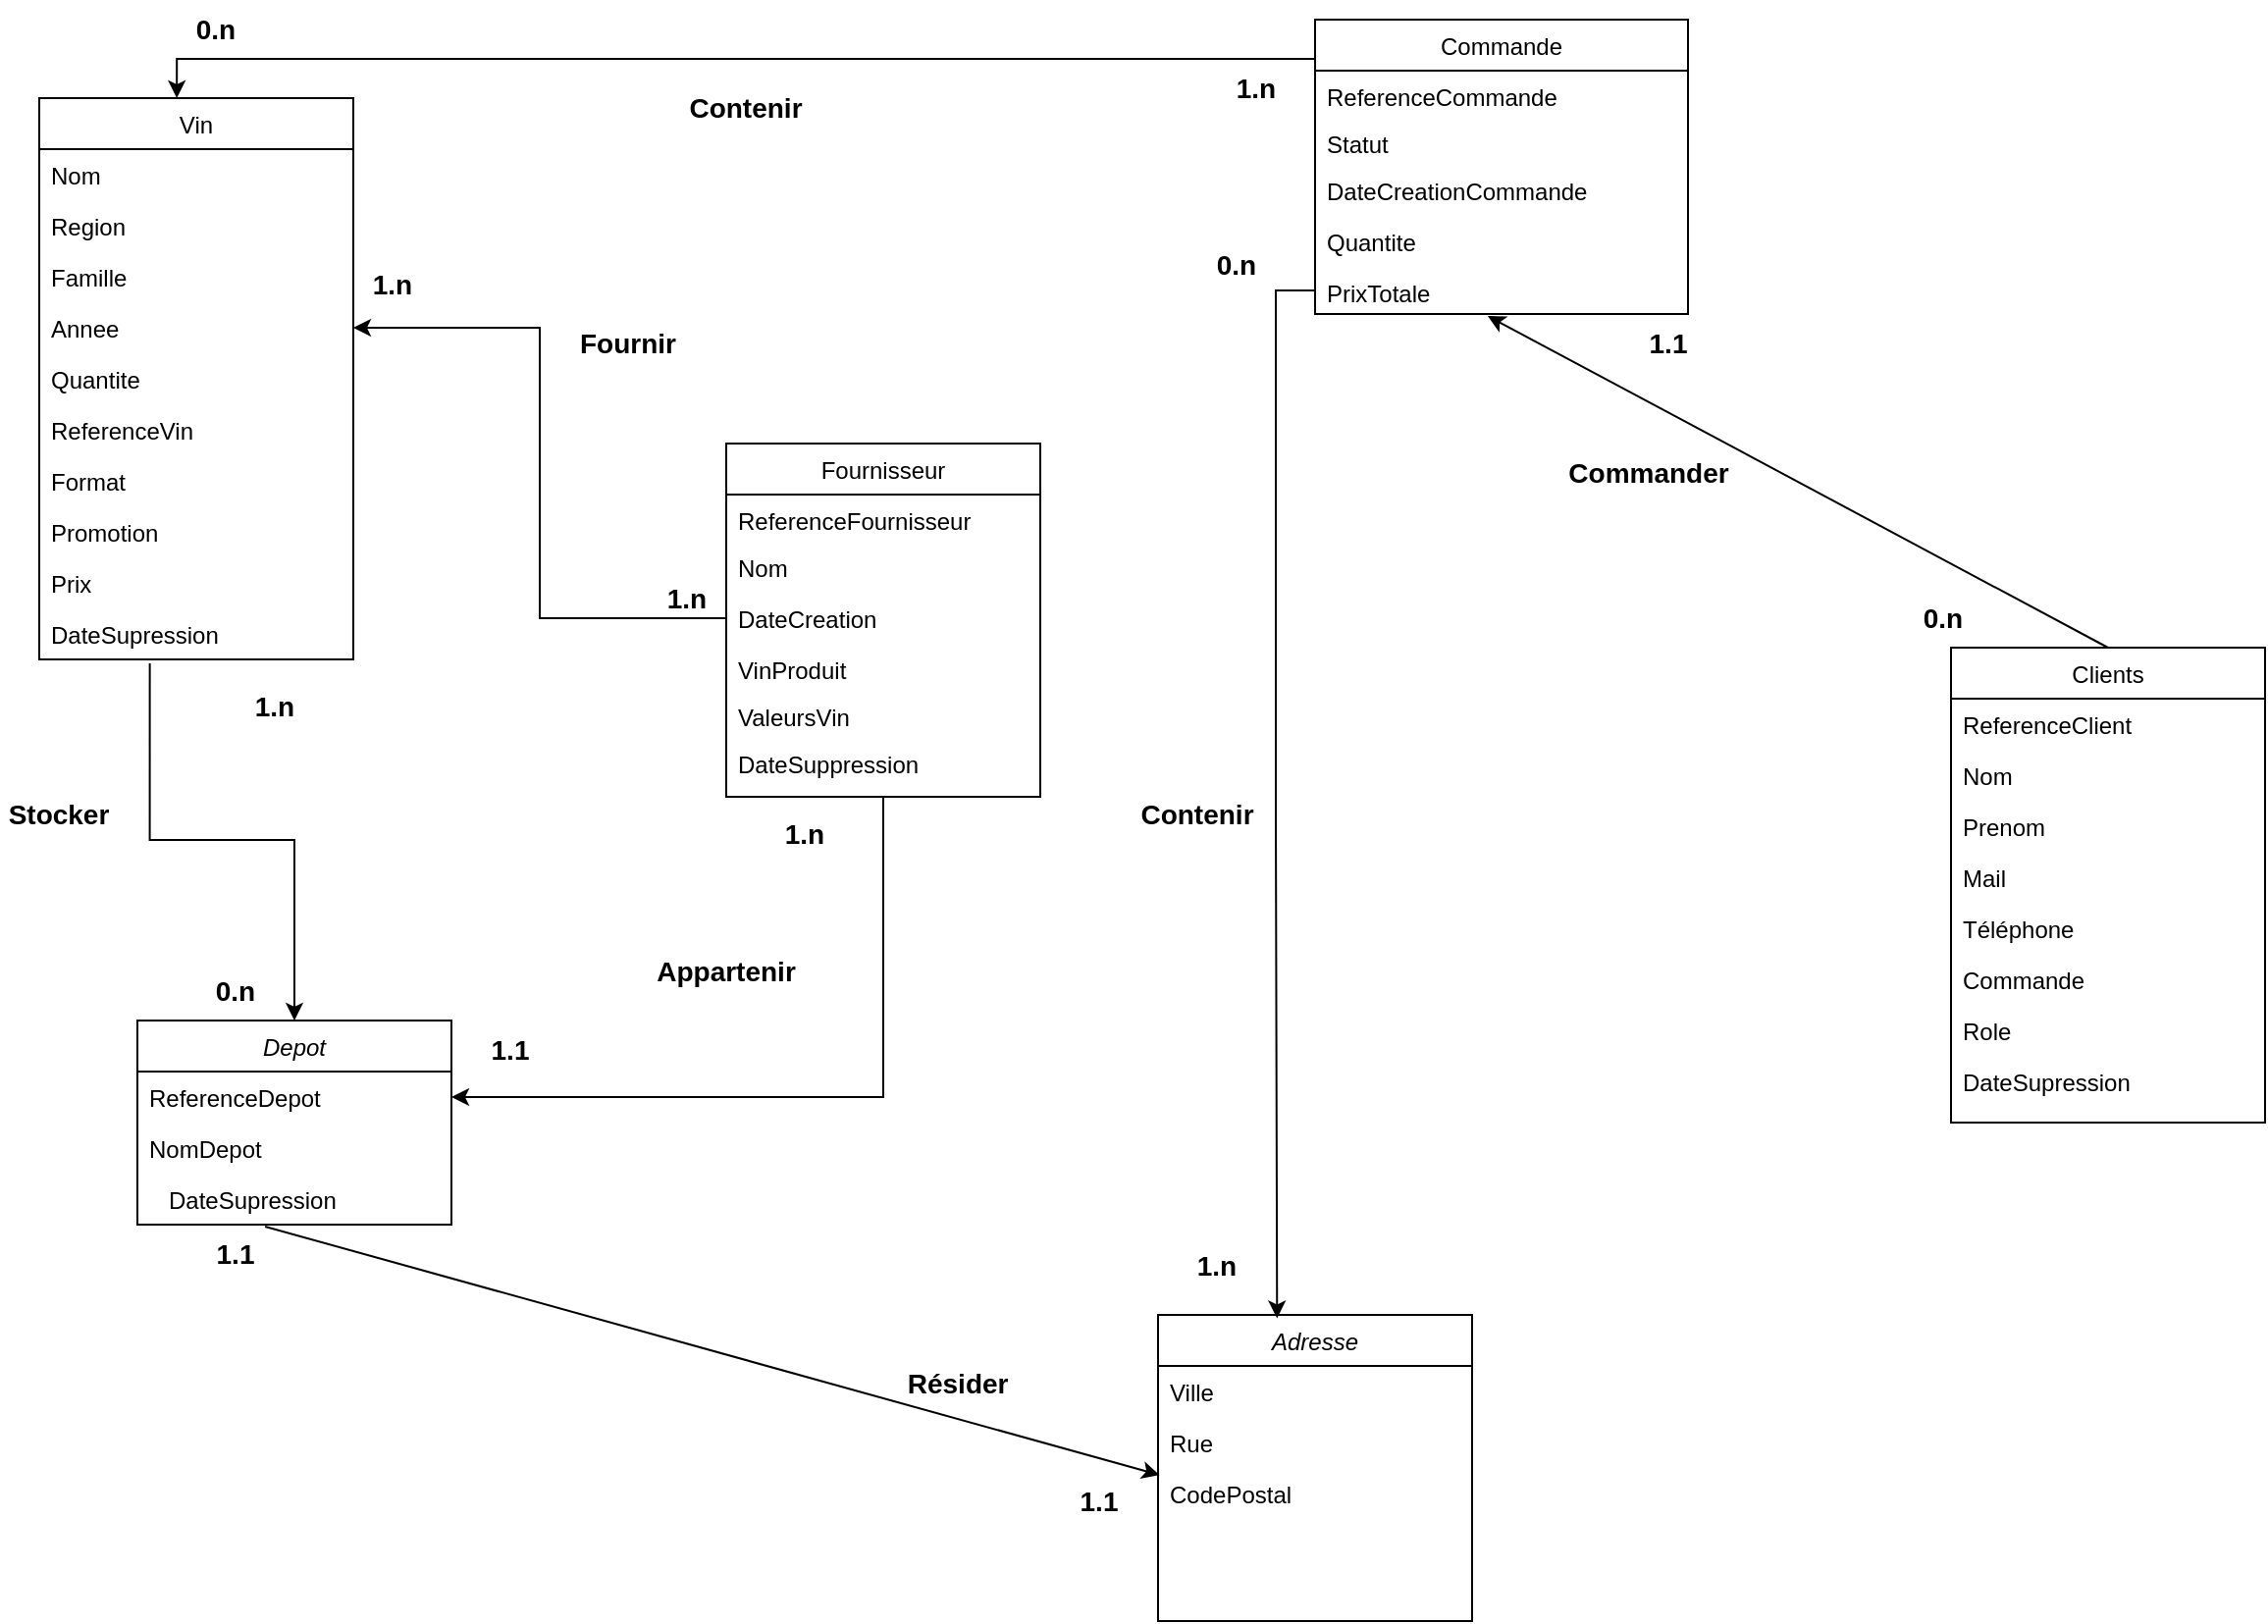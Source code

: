 <mxfile version="24.4.0" type="github">
  <diagram id="C5RBs43oDa-KdzZeNtuy" name="Page-1">
    <mxGraphModel dx="1478" dy="696" grid="1" gridSize="10" guides="1" tooltips="1" connect="1" arrows="1" fold="1" page="1" pageScale="1" pageWidth="827" pageHeight="1169" math="0" shadow="0">
      <root>
        <mxCell id="WIyWlLk6GJQsqaUBKTNV-0" />
        <mxCell id="WIyWlLk6GJQsqaUBKTNV-1" parent="WIyWlLk6GJQsqaUBKTNV-0" />
        <mxCell id="zkfFHV4jXpPFQw0GAbJ--0" value="Adresse" style="swimlane;fontStyle=2;align=center;verticalAlign=top;childLayout=stackLayout;horizontal=1;startSize=26;horizontalStack=0;resizeParent=1;resizeLast=0;collapsible=1;marginBottom=0;rounded=0;shadow=0;strokeWidth=1;" parent="WIyWlLk6GJQsqaUBKTNV-1" vertex="1">
          <mxGeometry x="-150" y="910" width="160" height="156" as="geometry">
            <mxRectangle x="230" y="140" width="160" height="26" as="alternateBounds" />
          </mxGeometry>
        </mxCell>
        <mxCell id="zkfFHV4jXpPFQw0GAbJ--1" value="Ville" style="text;align=left;verticalAlign=top;spacingLeft=4;spacingRight=4;overflow=hidden;rotatable=0;points=[[0,0.5],[1,0.5]];portConstraint=eastwest;" parent="zkfFHV4jXpPFQw0GAbJ--0" vertex="1">
          <mxGeometry y="26" width="160" height="26" as="geometry" />
        </mxCell>
        <mxCell id="zkfFHV4jXpPFQw0GAbJ--2" value="Rue" style="text;align=left;verticalAlign=top;spacingLeft=4;spacingRight=4;overflow=hidden;rotatable=0;points=[[0,0.5],[1,0.5]];portConstraint=eastwest;rounded=0;shadow=0;html=0;" parent="zkfFHV4jXpPFQw0GAbJ--0" vertex="1">
          <mxGeometry y="52" width="160" height="26" as="geometry" />
        </mxCell>
        <mxCell id="zkfFHV4jXpPFQw0GAbJ--3" value="CodePostal" style="text;align=left;verticalAlign=top;spacingLeft=4;spacingRight=4;overflow=hidden;rotatable=0;points=[[0,0.5],[1,0.5]];portConstraint=eastwest;rounded=0;shadow=0;html=0;" parent="zkfFHV4jXpPFQw0GAbJ--0" vertex="1">
          <mxGeometry y="78" width="160" height="26" as="geometry" />
        </mxCell>
        <mxCell id="zkfFHV4jXpPFQw0GAbJ--17" value="Vin" style="swimlane;fontStyle=0;align=center;verticalAlign=top;childLayout=stackLayout;horizontal=1;startSize=26;horizontalStack=0;resizeParent=1;resizeLast=0;collapsible=1;marginBottom=0;rounded=0;shadow=0;strokeWidth=1;" parent="WIyWlLk6GJQsqaUBKTNV-1" vertex="1">
          <mxGeometry x="-720" y="290" width="160" height="286" as="geometry">
            <mxRectangle x="550" y="140" width="160" height="26" as="alternateBounds" />
          </mxGeometry>
        </mxCell>
        <mxCell id="zkfFHV4jXpPFQw0GAbJ--18" value="Nom " style="text;align=left;verticalAlign=top;spacingLeft=4;spacingRight=4;overflow=hidden;rotatable=0;points=[[0,0.5],[1,0.5]];portConstraint=eastwest;" parent="zkfFHV4jXpPFQw0GAbJ--17" vertex="1">
          <mxGeometry y="26" width="160" height="26" as="geometry" />
        </mxCell>
        <mxCell id="zkfFHV4jXpPFQw0GAbJ--19" value="Region" style="text;align=left;verticalAlign=top;spacingLeft=4;spacingRight=4;overflow=hidden;rotatable=0;points=[[0,0.5],[1,0.5]];portConstraint=eastwest;rounded=0;shadow=0;html=0;" parent="zkfFHV4jXpPFQw0GAbJ--17" vertex="1">
          <mxGeometry y="52" width="160" height="26" as="geometry" />
        </mxCell>
        <mxCell id="zkfFHV4jXpPFQw0GAbJ--20" value="Famille" style="text;align=left;verticalAlign=top;spacingLeft=4;spacingRight=4;overflow=hidden;rotatable=0;points=[[0,0.5],[1,0.5]];portConstraint=eastwest;rounded=0;shadow=0;html=0;" parent="zkfFHV4jXpPFQw0GAbJ--17" vertex="1">
          <mxGeometry y="78" width="160" height="26" as="geometry" />
        </mxCell>
        <mxCell id="zkfFHV4jXpPFQw0GAbJ--21" value="Annee" style="text;align=left;verticalAlign=top;spacingLeft=4;spacingRight=4;overflow=hidden;rotatable=0;points=[[0,0.5],[1,0.5]];portConstraint=eastwest;rounded=0;shadow=0;html=0;" parent="zkfFHV4jXpPFQw0GAbJ--17" vertex="1">
          <mxGeometry y="104" width="160" height="26" as="geometry" />
        </mxCell>
        <mxCell id="zkfFHV4jXpPFQw0GAbJ--22" value="Quantite" style="text;align=left;verticalAlign=top;spacingLeft=4;spacingRight=4;overflow=hidden;rotatable=0;points=[[0,0.5],[1,0.5]];portConstraint=eastwest;rounded=0;shadow=0;html=0;" parent="zkfFHV4jXpPFQw0GAbJ--17" vertex="1">
          <mxGeometry y="130" width="160" height="26" as="geometry" />
        </mxCell>
        <mxCell id="zkfFHV4jXpPFQw0GAbJ--24" value="ReferenceVin" style="text;align=left;verticalAlign=top;spacingLeft=4;spacingRight=4;overflow=hidden;rotatable=0;points=[[0,0.5],[1,0.5]];portConstraint=eastwest;" parent="zkfFHV4jXpPFQw0GAbJ--17" vertex="1">
          <mxGeometry y="156" width="160" height="26" as="geometry" />
        </mxCell>
        <mxCell id="zkfFHV4jXpPFQw0GAbJ--25" value="Format" style="text;align=left;verticalAlign=top;spacingLeft=4;spacingRight=4;overflow=hidden;rotatable=0;points=[[0,0.5],[1,0.5]];portConstraint=eastwest;" parent="zkfFHV4jXpPFQw0GAbJ--17" vertex="1">
          <mxGeometry y="182" width="160" height="26" as="geometry" />
        </mxCell>
        <mxCell id="l3XaIiWxqqF8aoHjjWrF-17" value="Promotion" style="text;align=left;verticalAlign=top;spacingLeft=4;spacingRight=4;overflow=hidden;rotatable=0;points=[[0,0.5],[1,0.5]];portConstraint=eastwest;" parent="zkfFHV4jXpPFQw0GAbJ--17" vertex="1">
          <mxGeometry y="208" width="160" height="26" as="geometry" />
        </mxCell>
        <mxCell id="l3XaIiWxqqF8aoHjjWrF-18" value="Prix" style="text;align=left;verticalAlign=top;spacingLeft=4;spacingRight=4;overflow=hidden;rotatable=0;points=[[0,0.5],[1,0.5]];portConstraint=eastwest;" parent="zkfFHV4jXpPFQw0GAbJ--17" vertex="1">
          <mxGeometry y="234" width="160" height="26" as="geometry" />
        </mxCell>
        <mxCell id="l3XaIiWxqqF8aoHjjWrF-19" value="DateSupression" style="text;align=left;verticalAlign=top;spacingLeft=4;spacingRight=4;overflow=hidden;rotatable=0;points=[[0,0.5],[1,0.5]];portConstraint=eastwest;" parent="zkfFHV4jXpPFQw0GAbJ--17" vertex="1">
          <mxGeometry y="260" width="160" height="26" as="geometry" />
        </mxCell>
        <mxCell id="l3XaIiWxqqF8aoHjjWrF-91" style="edgeStyle=orthogonalEdgeStyle;rounded=0;orthogonalLoop=1;jettySize=auto;html=1;exitX=0.5;exitY=1;exitDx=0;exitDy=0;entryX=1;entryY=0.5;entryDx=0;entryDy=0;" parent="WIyWlLk6GJQsqaUBKTNV-1" source="l3XaIiWxqqF8aoHjjWrF-6" target="l3XaIiWxqqF8aoHjjWrF-44" edge="1">
          <mxGeometry relative="1" as="geometry" />
        </mxCell>
        <mxCell id="l3XaIiWxqqF8aoHjjWrF-6" value="Fournisseur" style="swimlane;fontStyle=0;align=center;verticalAlign=top;childLayout=stackLayout;horizontal=1;startSize=26;horizontalStack=0;resizeParent=1;resizeLast=0;collapsible=1;marginBottom=0;rounded=0;shadow=0;strokeWidth=1;" parent="WIyWlLk6GJQsqaUBKTNV-1" vertex="1">
          <mxGeometry x="-370" y="466" width="160" height="180" as="geometry">
            <mxRectangle x="130" y="380" width="160" height="26" as="alternateBounds" />
          </mxGeometry>
        </mxCell>
        <mxCell id="l3XaIiWxqqF8aoHjjWrF-14" value="ReferenceFournisseur" style="text;align=left;verticalAlign=top;spacingLeft=4;spacingRight=4;overflow=hidden;rotatable=0;points=[[0,0.5],[1,0.5]];portConstraint=eastwest;" parent="l3XaIiWxqqF8aoHjjWrF-6" vertex="1">
          <mxGeometry y="26" width="160" height="24" as="geometry" />
        </mxCell>
        <mxCell id="l3XaIiWxqqF8aoHjjWrF-7" value="Nom" style="text;align=left;verticalAlign=top;spacingLeft=4;spacingRight=4;overflow=hidden;rotatable=0;points=[[0,0.5],[1,0.5]];portConstraint=eastwest;" parent="l3XaIiWxqqF8aoHjjWrF-6" vertex="1">
          <mxGeometry y="50" width="160" height="26" as="geometry" />
        </mxCell>
        <mxCell id="l3XaIiWxqqF8aoHjjWrF-8" value="DateCreation" style="text;align=left;verticalAlign=top;spacingLeft=4;spacingRight=4;overflow=hidden;rotatable=0;points=[[0,0.5],[1,0.5]];portConstraint=eastwest;rounded=0;shadow=0;html=0;" parent="l3XaIiWxqqF8aoHjjWrF-6" vertex="1">
          <mxGeometry y="76" width="160" height="26" as="geometry" />
        </mxCell>
        <mxCell id="l3XaIiWxqqF8aoHjjWrF-12" value="VinProduit" style="text;align=left;verticalAlign=top;spacingLeft=4;spacingRight=4;overflow=hidden;rotatable=0;points=[[0,0.5],[1,0.5]];portConstraint=eastwest;" parent="l3XaIiWxqqF8aoHjjWrF-6" vertex="1">
          <mxGeometry y="102" width="160" height="24" as="geometry" />
        </mxCell>
        <mxCell id="l3XaIiWxqqF8aoHjjWrF-11" value="ValeursVin" style="text;align=left;verticalAlign=top;spacingLeft=4;spacingRight=4;overflow=hidden;rotatable=0;points=[[0,0.5],[1,0.5]];portConstraint=eastwest;" parent="l3XaIiWxqqF8aoHjjWrF-6" vertex="1">
          <mxGeometry y="126" width="160" height="24" as="geometry" />
        </mxCell>
        <mxCell id="l3XaIiWxqqF8aoHjjWrF-16" value="DateSuppression" style="text;align=left;verticalAlign=top;spacingLeft=4;spacingRight=4;overflow=hidden;rotatable=0;points=[[0,0.5],[1,0.5]];portConstraint=eastwest;" parent="l3XaIiWxqqF8aoHjjWrF-6" vertex="1">
          <mxGeometry y="150" width="160" height="24" as="geometry" />
        </mxCell>
        <mxCell id="l3XaIiWxqqF8aoHjjWrF-20" value="Clients" style="swimlane;fontStyle=0;align=center;verticalAlign=top;childLayout=stackLayout;horizontal=1;startSize=26;horizontalStack=0;resizeParent=1;resizeLast=0;collapsible=1;marginBottom=0;rounded=0;shadow=0;strokeWidth=1;" parent="WIyWlLk6GJQsqaUBKTNV-1" vertex="1">
          <mxGeometry x="254" y="570" width="160" height="242" as="geometry">
            <mxRectangle x="550" y="140" width="160" height="26" as="alternateBounds" />
          </mxGeometry>
        </mxCell>
        <mxCell id="l3XaIiWxqqF8aoHjjWrF-26" value="ReferenceClient" style="text;align=left;verticalAlign=top;spacingLeft=4;spacingRight=4;overflow=hidden;rotatable=0;points=[[0,0.5],[1,0.5]];portConstraint=eastwest;" parent="l3XaIiWxqqF8aoHjjWrF-20" vertex="1">
          <mxGeometry y="26" width="160" height="26" as="geometry" />
        </mxCell>
        <mxCell id="l3XaIiWxqqF8aoHjjWrF-21" value="Nom " style="text;align=left;verticalAlign=top;spacingLeft=4;spacingRight=4;overflow=hidden;rotatable=0;points=[[0,0.5],[1,0.5]];portConstraint=eastwest;" parent="l3XaIiWxqqF8aoHjjWrF-20" vertex="1">
          <mxGeometry y="52" width="160" height="26" as="geometry" />
        </mxCell>
        <mxCell id="l3XaIiWxqqF8aoHjjWrF-22" value="Prenom " style="text;align=left;verticalAlign=top;spacingLeft=4;spacingRight=4;overflow=hidden;rotatable=0;points=[[0,0.5],[1,0.5]];portConstraint=eastwest;rounded=0;shadow=0;html=0;" parent="l3XaIiWxqqF8aoHjjWrF-20" vertex="1">
          <mxGeometry y="78" width="160" height="26" as="geometry" />
        </mxCell>
        <mxCell id="l3XaIiWxqqF8aoHjjWrF-23" value="Mail" style="text;align=left;verticalAlign=top;spacingLeft=4;spacingRight=4;overflow=hidden;rotatable=0;points=[[0,0.5],[1,0.5]];portConstraint=eastwest;rounded=0;shadow=0;html=0;" parent="l3XaIiWxqqF8aoHjjWrF-20" vertex="1">
          <mxGeometry y="104" width="160" height="26" as="geometry" />
        </mxCell>
        <mxCell id="l3XaIiWxqqF8aoHjjWrF-24" value="Téléphone" style="text;align=left;verticalAlign=top;spacingLeft=4;spacingRight=4;overflow=hidden;rotatable=0;points=[[0,0.5],[1,0.5]];portConstraint=eastwest;rounded=0;shadow=0;html=0;" parent="l3XaIiWxqqF8aoHjjWrF-20" vertex="1">
          <mxGeometry y="130" width="160" height="26" as="geometry" />
        </mxCell>
        <mxCell id="l3XaIiWxqqF8aoHjjWrF-25" value="Commande" style="text;align=left;verticalAlign=top;spacingLeft=4;spacingRight=4;overflow=hidden;rotatable=0;points=[[0,0.5],[1,0.5]];portConstraint=eastwest;rounded=0;shadow=0;html=0;" parent="l3XaIiWxqqF8aoHjjWrF-20" vertex="1">
          <mxGeometry y="156" width="160" height="26" as="geometry" />
        </mxCell>
        <mxCell id="l3XaIiWxqqF8aoHjjWrF-28" value="Role" style="text;align=left;verticalAlign=top;spacingLeft=4;spacingRight=4;overflow=hidden;rotatable=0;points=[[0,0.5],[1,0.5]];portConstraint=eastwest;" parent="l3XaIiWxqqF8aoHjjWrF-20" vertex="1">
          <mxGeometry y="182" width="160" height="26" as="geometry" />
        </mxCell>
        <mxCell id="l3XaIiWxqqF8aoHjjWrF-30" value="DateSupression" style="text;align=left;verticalAlign=top;spacingLeft=4;spacingRight=4;overflow=hidden;rotatable=0;points=[[0,0.5],[1,0.5]];portConstraint=eastwest;" parent="l3XaIiWxqqF8aoHjjWrF-20" vertex="1">
          <mxGeometry y="208" width="160" height="26" as="geometry" />
        </mxCell>
        <mxCell id="l3XaIiWxqqF8aoHjjWrF-33" value="Depot" style="swimlane;fontStyle=2;align=center;verticalAlign=top;childLayout=stackLayout;horizontal=1;startSize=26;horizontalStack=0;resizeParent=1;resizeLast=0;collapsible=1;marginBottom=0;rounded=0;shadow=0;strokeWidth=1;" parent="WIyWlLk6GJQsqaUBKTNV-1" vertex="1">
          <mxGeometry x="-670" y="760" width="160" height="104" as="geometry">
            <mxRectangle x="230" y="140" width="160" height="26" as="alternateBounds" />
          </mxGeometry>
        </mxCell>
        <mxCell id="l3XaIiWxqqF8aoHjjWrF-44" value="ReferenceDepot" style="text;align=left;verticalAlign=top;spacingLeft=4;spacingRight=4;overflow=hidden;rotatable=0;points=[[0,0.5],[1,0.5]];portConstraint=eastwest;rounded=0;shadow=0;html=0;" parent="l3XaIiWxqqF8aoHjjWrF-33" vertex="1">
          <mxGeometry y="26" width="160" height="26" as="geometry" />
        </mxCell>
        <mxCell id="l3XaIiWxqqF8aoHjjWrF-34" value="NomDepot" style="text;align=left;verticalAlign=top;spacingLeft=4;spacingRight=4;overflow=hidden;rotatable=0;points=[[0,0.5],[1,0.5]];portConstraint=eastwest;" parent="l3XaIiWxqqF8aoHjjWrF-33" vertex="1">
          <mxGeometry y="52" width="160" height="26" as="geometry" />
        </mxCell>
        <mxCell id="l3XaIiWxqqF8aoHjjWrF-37" value="Commande" style="swimlane;fontStyle=0;align=center;verticalAlign=top;childLayout=stackLayout;horizontal=1;startSize=26;horizontalStack=0;resizeParent=1;resizeLast=0;collapsible=1;marginBottom=0;rounded=0;shadow=0;strokeWidth=1;" parent="WIyWlLk6GJQsqaUBKTNV-1" vertex="1">
          <mxGeometry x="-70" y="250" width="190" height="150" as="geometry">
            <mxRectangle x="130" y="380" width="160" height="26" as="alternateBounds" />
          </mxGeometry>
        </mxCell>
        <mxCell id="l3XaIiWxqqF8aoHjjWrF-41" value="ReferenceCommande" style="text;align=left;verticalAlign=top;spacingLeft=4;spacingRight=4;overflow=hidden;rotatable=0;points=[[0,0.5],[1,0.5]];portConstraint=eastwest;" parent="l3XaIiWxqqF8aoHjjWrF-37" vertex="1">
          <mxGeometry y="26" width="190" height="24" as="geometry" />
        </mxCell>
        <mxCell id="l3XaIiWxqqF8aoHjjWrF-38" value="Statut" style="text;align=left;verticalAlign=top;spacingLeft=4;spacingRight=4;overflow=hidden;rotatable=0;points=[[0,0.5],[1,0.5]];portConstraint=eastwest;" parent="l3XaIiWxqqF8aoHjjWrF-37" vertex="1">
          <mxGeometry y="50" width="190" height="24" as="geometry" />
        </mxCell>
        <mxCell id="l3XaIiWxqqF8aoHjjWrF-39" value="DateCreationCommande" style="text;align=left;verticalAlign=top;spacingLeft=4;spacingRight=4;overflow=hidden;rotatable=0;points=[[0,0.5],[1,0.5]];portConstraint=eastwest;" parent="l3XaIiWxqqF8aoHjjWrF-37" vertex="1">
          <mxGeometry y="74" width="190" height="26" as="geometry" />
        </mxCell>
        <mxCell id="l3XaIiWxqqF8aoHjjWrF-40" value="Quantite" style="text;align=left;verticalAlign=top;spacingLeft=4;spacingRight=4;overflow=hidden;rotatable=0;points=[[0,0.5],[1,0.5]];portConstraint=eastwest;rounded=0;shadow=0;html=0;" parent="l3XaIiWxqqF8aoHjjWrF-37" vertex="1">
          <mxGeometry y="100" width="190" height="26" as="geometry" />
        </mxCell>
        <mxCell id="l3XaIiWxqqF8aoHjjWrF-42" value="PrixTotale" style="text;align=left;verticalAlign=top;spacingLeft=4;spacingRight=4;overflow=hidden;rotatable=0;points=[[0,0.5],[1,0.5]];portConstraint=eastwest;" parent="l3XaIiWxqqF8aoHjjWrF-37" vertex="1">
          <mxGeometry y="126" width="190" height="24" as="geometry" />
        </mxCell>
        <mxCell id="l3XaIiWxqqF8aoHjjWrF-51" value="" style="endArrow=classic;html=1;rounded=0;exitX=0.5;exitY=0;exitDx=0;exitDy=0;entryX=0.463;entryY=1.042;entryDx=0;entryDy=0;entryPerimeter=0;" parent="WIyWlLk6GJQsqaUBKTNV-1" source="l3XaIiWxqqF8aoHjjWrF-20" target="l3XaIiWxqqF8aoHjjWrF-42" edge="1">
          <mxGeometry width="50" height="50" relative="1" as="geometry">
            <mxPoint x="150" y="620" as="sourcePoint" />
            <mxPoint x="32" y="408" as="targetPoint" />
          </mxGeometry>
        </mxCell>
        <mxCell id="l3XaIiWxqqF8aoHjjWrF-52" value="&lt;span style=&quot;font-size: 14px;&quot;&gt;&lt;b&gt;1.1&lt;/b&gt;&lt;/span&gt;" style="text;html=1;align=center;verticalAlign=middle;whiteSpace=wrap;rounded=0;" parent="WIyWlLk6GJQsqaUBKTNV-1" vertex="1">
          <mxGeometry x="80" y="400" width="60" height="30" as="geometry" />
        </mxCell>
        <mxCell id="l3XaIiWxqqF8aoHjjWrF-53" value="&lt;span style=&quot;font-size: 14px;&quot;&gt;&lt;b&gt;0.n&lt;/b&gt;&lt;/span&gt;" style="text;html=1;align=center;verticalAlign=middle;whiteSpace=wrap;rounded=0;" parent="WIyWlLk6GJQsqaUBKTNV-1" vertex="1">
          <mxGeometry x="220" y="540" width="60" height="30" as="geometry" />
        </mxCell>
        <mxCell id="l3XaIiWxqqF8aoHjjWrF-54" value="&lt;span style=&quot;font-size: 14px;&quot;&gt;&lt;b&gt;Commander&lt;/b&gt;&lt;/span&gt;" style="text;html=1;align=center;verticalAlign=middle;whiteSpace=wrap;rounded=0;" parent="WIyWlLk6GJQsqaUBKTNV-1" vertex="1">
          <mxGeometry x="70" y="466" width="60" height="30" as="geometry" />
        </mxCell>
        <mxCell id="l3XaIiWxqqF8aoHjjWrF-56" value="" style="endArrow=classic;html=1;rounded=0;entryX=0.005;entryY=0.137;entryDx=0;entryDy=0;exitX=0.344;exitY=1.038;exitDx=0;exitDy=0;entryPerimeter=0;exitPerimeter=0;" parent="WIyWlLk6GJQsqaUBKTNV-1" source="l3XaIiWxqqF8aoHjjWrF-35" target="zkfFHV4jXpPFQw0GAbJ--3" edge="1">
          <mxGeometry width="50" height="50" relative="1" as="geometry">
            <mxPoint x="-290" y="958" as="sourcePoint" />
            <mxPoint x="-94" y="814" as="targetPoint" />
          </mxGeometry>
        </mxCell>
        <mxCell id="l3XaIiWxqqF8aoHjjWrF-35" value="DateSupression" style="text;align=left;verticalAlign=top;spacingLeft=4;spacingRight=4;overflow=hidden;rotatable=0;points=[[0,0.5],[1,0.5]];portConstraint=eastwest;rounded=0;shadow=0;html=0;" parent="WIyWlLk6GJQsqaUBKTNV-1" vertex="1">
          <mxGeometry x="-660" y="838" width="160" height="26" as="geometry" />
        </mxCell>
        <mxCell id="l3XaIiWxqqF8aoHjjWrF-57" value="&lt;b&gt;&lt;font style=&quot;font-size: 14px;&quot;&gt;1.1&lt;/font&gt;&lt;/b&gt;" style="text;html=1;align=center;verticalAlign=middle;whiteSpace=wrap;rounded=0;" parent="WIyWlLk6GJQsqaUBKTNV-1" vertex="1">
          <mxGeometry x="-210" y="990" width="60" height="30" as="geometry" />
        </mxCell>
        <mxCell id="l3XaIiWxqqF8aoHjjWrF-58" value="&lt;b&gt;&lt;font style=&quot;font-size: 14px;&quot;&gt;1.1&lt;/font&gt;&lt;/b&gt;" style="text;html=1;align=center;verticalAlign=middle;whiteSpace=wrap;rounded=0;" parent="WIyWlLk6GJQsqaUBKTNV-1" vertex="1">
          <mxGeometry x="-650" y="864" width="60" height="30" as="geometry" />
        </mxCell>
        <mxCell id="l3XaIiWxqqF8aoHjjWrF-62" value="&lt;span style=&quot;font-size: 14px;&quot;&gt;&lt;b&gt;Résider&amp;nbsp;&lt;/b&gt;&lt;/span&gt;" style="text;html=1;align=center;verticalAlign=middle;whiteSpace=wrap;rounded=0;" parent="WIyWlLk6GJQsqaUBKTNV-1" vertex="1">
          <mxGeometry x="-280" y="930" width="60" height="30" as="geometry" />
        </mxCell>
        <mxCell id="l3XaIiWxqqF8aoHjjWrF-65" value="&lt;b style=&quot;font-size: 14px;&quot;&gt;Contenir&lt;/b&gt;" style="text;html=1;align=center;verticalAlign=middle;whiteSpace=wrap;rounded=0;" parent="WIyWlLk6GJQsqaUBKTNV-1" vertex="1">
          <mxGeometry x="-390" y="280" width="60" height="30" as="geometry" />
        </mxCell>
        <mxCell id="l3XaIiWxqqF8aoHjjWrF-66" value="&lt;span style=&quot;font-size: 14px;&quot;&gt;&lt;b&gt;1.n&lt;/b&gt;&lt;/span&gt;&lt;span style=&quot;color: rgba(0, 0, 0, 0); font-family: monospace; font-size: 0px; text-align: start; text-wrap: nowrap;&quot;&gt;%3CmxGraphModel%3E%3Croot%3E%3CmxCell%20id%3D%220%22%2F%3E%3CmxCell%20id%3D%221%22%20parent%3D%220%22%2F%3E%3CmxCell%20id%3D%222%22%20value%3D%22%26lt%3Bspan%20style%3D%26quot%3Bfont-size%3A%2014px%3B%26quot%3B%26gt%3B%26lt%3Bb%26gt%3B1.1%26lt%3B%2Fb%26gt%3B%26lt%3B%2Fspan%26gt%3B%22%20style%3D%22text%3Bhtml%3D1%3Balign%3Dcenter%3BverticalAlign%3Dmiddle%3BwhiteSpace%3Dwrap%3Brounded%3D0%3B%22%20vertex%3D%221%22%20parent%3D%221%22%3E%3CmxGeometry%20x%3D%2280%22%20y%3D%22400%22%20width%3D%2260%22%20height%3D%2230%22%20as%3D%22geometry%22%2F%3E%3C%2FmxCell%3E%3C%2Froot%3E%3C%2FmxGraphModel%3E&lt;/span&gt;" style="text;html=1;align=center;verticalAlign=middle;whiteSpace=wrap;rounded=0;" parent="WIyWlLk6GJQsqaUBKTNV-1" vertex="1">
          <mxGeometry x="-130" y="270" width="60" height="30" as="geometry" />
        </mxCell>
        <mxCell id="l3XaIiWxqqF8aoHjjWrF-67" value="&lt;span style=&quot;font-size: 14px;&quot;&gt;&lt;b&gt;0.n&lt;/b&gt;&lt;/span&gt;" style="text;html=1;align=center;verticalAlign=middle;whiteSpace=wrap;rounded=0;" parent="WIyWlLk6GJQsqaUBKTNV-1" vertex="1">
          <mxGeometry x="-660" y="240" width="60" height="30" as="geometry" />
        </mxCell>
        <mxCell id="l3XaIiWxqqF8aoHjjWrF-73" style="edgeStyle=orthogonalEdgeStyle;rounded=0;orthogonalLoop=1;jettySize=auto;html=1;exitX=0.352;exitY=1.077;exitDx=0;exitDy=0;entryX=0.5;entryY=0;entryDx=0;entryDy=0;exitPerimeter=0;" parent="WIyWlLk6GJQsqaUBKTNV-1" source="l3XaIiWxqqF8aoHjjWrF-19" target="l3XaIiWxqqF8aoHjjWrF-33" edge="1">
          <mxGeometry relative="1" as="geometry">
            <Array as="points">
              <mxPoint x="-664" y="668" />
              <mxPoint x="-590" y="668" />
            </Array>
          </mxGeometry>
        </mxCell>
        <mxCell id="l3XaIiWxqqF8aoHjjWrF-74" value="&lt;span style=&quot;font-size: 14px;&quot;&gt;&lt;b&gt;0.n&lt;/b&gt;&lt;/span&gt;" style="text;html=1;align=center;verticalAlign=middle;whiteSpace=wrap;rounded=0;" parent="WIyWlLk6GJQsqaUBKTNV-1" vertex="1">
          <mxGeometry x="-650" y="730" width="60" height="30" as="geometry" />
        </mxCell>
        <mxCell id="l3XaIiWxqqF8aoHjjWrF-75" value="&lt;span style=&quot;font-size: 14px;&quot;&gt;&lt;b&gt;1.n&lt;/b&gt;&lt;/span&gt;" style="text;html=1;align=center;verticalAlign=middle;whiteSpace=wrap;rounded=0;" parent="WIyWlLk6GJQsqaUBKTNV-1" vertex="1">
          <mxGeometry x="-630" y="585" width="60" height="30" as="geometry" />
        </mxCell>
        <mxCell id="l3XaIiWxqqF8aoHjjWrF-76" value="&lt;span style=&quot;font-size: 14px;&quot;&gt;&lt;b&gt;Stocker&lt;/b&gt;&lt;/span&gt;" style="text;html=1;align=center;verticalAlign=middle;whiteSpace=wrap;rounded=0;" parent="WIyWlLk6GJQsqaUBKTNV-1" vertex="1">
          <mxGeometry x="-740" y="640" width="60" height="30" as="geometry" />
        </mxCell>
        <mxCell id="l3XaIiWxqqF8aoHjjWrF-78" style="edgeStyle=orthogonalEdgeStyle;rounded=0;orthogonalLoop=1;jettySize=auto;html=1;exitX=0;exitY=0.5;exitDx=0;exitDy=0;entryX=0.379;entryY=0.011;entryDx=0;entryDy=0;entryPerimeter=0;" parent="WIyWlLk6GJQsqaUBKTNV-1" source="l3XaIiWxqqF8aoHjjWrF-42" target="zkfFHV4jXpPFQw0GAbJ--0" edge="1">
          <mxGeometry relative="1" as="geometry" />
        </mxCell>
        <mxCell id="l3XaIiWxqqF8aoHjjWrF-64" style="edgeStyle=orthogonalEdgeStyle;rounded=0;orthogonalLoop=1;jettySize=auto;html=1;exitX=0;exitY=0.5;exitDx=0;exitDy=0;entryX=0.438;entryY=0;entryDx=0;entryDy=0;entryPerimeter=0;" parent="WIyWlLk6GJQsqaUBKTNV-1" source="l3XaIiWxqqF8aoHjjWrF-38" target="zkfFHV4jXpPFQw0GAbJ--17" edge="1">
          <mxGeometry relative="1" as="geometry">
            <mxPoint x="-520" y="370" as="targetPoint" />
            <Array as="points">
              <mxPoint x="-70" y="270" />
              <mxPoint x="-650" y="270" />
            </Array>
          </mxGeometry>
        </mxCell>
        <mxCell id="l3XaIiWxqqF8aoHjjWrF-82" value="&lt;b style=&quot;font-size: 14px;&quot;&gt;Contenir&lt;/b&gt;" style="text;html=1;align=center;verticalAlign=middle;whiteSpace=wrap;rounded=0;" parent="WIyWlLk6GJQsqaUBKTNV-1" vertex="1">
          <mxGeometry x="-160" y="640" width="60" height="30" as="geometry" />
        </mxCell>
        <mxCell id="l3XaIiWxqqF8aoHjjWrF-83" value="&lt;span style=&quot;font-size: 14px;&quot;&gt;&lt;b&gt;1.n&lt;/b&gt;&lt;/span&gt;&lt;span style=&quot;color: rgba(0, 0, 0, 0); font-family: monospace; font-size: 0px; text-align: start; text-wrap: nowrap;&quot;&gt;%3CmxGraphModel%3E%3Croot%3E%3CmxCell%20id%3D%220%22%2F%3E%3CmxCell%20id%3D%221%22%20parent%3D%220%22%2F%3E%3CmxCell%20id%3D%222%22%20value%3D%22%26lt%3Bspan%20style%3D%26quot%3Bfont-size%3A%2014px%3B%26quot%3B%26gt%3B%26lt%3Bb%26gt%3B1.1%26lt%3B%2Fb%26gt%3B%26lt%3B%2Fspan%26gt%3B%22%20style%3D%22text%3Bhtml%3D1%3Balign%3Dcenter%3BverticalAlign%3Dmiddle%3BwhiteSpace%3Dwrap%3Brounded%3D0%3B%22%20vertex%3D%221%22%20parent%3D%221%22%3E%3CmxGeometry%20x%3D%2280%22%20y%3D%22400%22%20width%3D%2260%22%20height%3D%2230%22%20as%3D%22geometry%22%2F%3E%3C%2FmxCell%3E%3C%2Froot%3E%3C%2FmxGraphModel%3E&lt;/span&gt;" style="text;html=1;align=center;verticalAlign=middle;whiteSpace=wrap;rounded=0;" parent="WIyWlLk6GJQsqaUBKTNV-1" vertex="1">
          <mxGeometry x="-150" y="870" width="60" height="30" as="geometry" />
        </mxCell>
        <mxCell id="l3XaIiWxqqF8aoHjjWrF-84" value="&lt;span style=&quot;font-size: 14px;&quot;&gt;&lt;b&gt;0.n&lt;/b&gt;&lt;/span&gt;" style="text;html=1;align=center;verticalAlign=middle;whiteSpace=wrap;rounded=0;" parent="WIyWlLk6GJQsqaUBKTNV-1" vertex="1">
          <mxGeometry x="-140" y="360" width="60" height="30" as="geometry" />
        </mxCell>
        <mxCell id="l3XaIiWxqqF8aoHjjWrF-87" style="edgeStyle=orthogonalEdgeStyle;rounded=0;orthogonalLoop=1;jettySize=auto;html=1;exitX=0;exitY=0.5;exitDx=0;exitDy=0;entryX=1;entryY=0.5;entryDx=0;entryDy=0;" parent="WIyWlLk6GJQsqaUBKTNV-1" source="l3XaIiWxqqF8aoHjjWrF-8" target="zkfFHV4jXpPFQw0GAbJ--21" edge="1">
          <mxGeometry relative="1" as="geometry" />
        </mxCell>
        <mxCell id="l3XaIiWxqqF8aoHjjWrF-88" value="&lt;span style=&quot;font-size: 14px;&quot;&gt;&lt;b&gt;1.n&lt;/b&gt;&lt;/span&gt;" style="text;html=1;align=center;verticalAlign=middle;whiteSpace=wrap;rounded=0;" parent="WIyWlLk6GJQsqaUBKTNV-1" vertex="1">
          <mxGeometry x="-570" y="370" width="60" height="30" as="geometry" />
        </mxCell>
        <mxCell id="l3XaIiWxqqF8aoHjjWrF-89" value="&lt;span style=&quot;font-size: 14px;&quot;&gt;&lt;b&gt;1.n&lt;/b&gt;&lt;/span&gt;" style="text;html=1;align=center;verticalAlign=middle;whiteSpace=wrap;rounded=0;" parent="WIyWlLk6GJQsqaUBKTNV-1" vertex="1">
          <mxGeometry x="-420" y="530" width="60" height="30" as="geometry" />
        </mxCell>
        <mxCell id="l3XaIiWxqqF8aoHjjWrF-90" value="&lt;span style=&quot;font-size: 14px;&quot;&gt;&lt;b&gt;Fournir&lt;/b&gt;&lt;/span&gt;" style="text;html=1;align=center;verticalAlign=middle;whiteSpace=wrap;rounded=0;" parent="WIyWlLk6GJQsqaUBKTNV-1" vertex="1">
          <mxGeometry x="-450" y="400" width="60" height="30" as="geometry" />
        </mxCell>
        <mxCell id="l3XaIiWxqqF8aoHjjWrF-92" value="&lt;span style=&quot;font-size: 14px;&quot;&gt;&lt;b&gt;1.n&lt;/b&gt;&lt;/span&gt;" style="text;html=1;align=center;verticalAlign=middle;whiteSpace=wrap;rounded=0;" parent="WIyWlLk6GJQsqaUBKTNV-1" vertex="1">
          <mxGeometry x="-360" y="650" width="60" height="30" as="geometry" />
        </mxCell>
        <mxCell id="l3XaIiWxqqF8aoHjjWrF-93" value="&lt;span style=&quot;font-size: 14px;&quot;&gt;&lt;b&gt;1.1&lt;/b&gt;&lt;/span&gt;" style="text;html=1;align=center;verticalAlign=middle;whiteSpace=wrap;rounded=0;" parent="WIyWlLk6GJQsqaUBKTNV-1" vertex="1">
          <mxGeometry x="-510" y="760" width="60" height="30" as="geometry" />
        </mxCell>
        <mxCell id="l3XaIiWxqqF8aoHjjWrF-94" value="&lt;span style=&quot;font-size: 14px;&quot;&gt;&lt;b&gt;Appartenir&lt;/b&gt;&lt;/span&gt;" style="text;html=1;align=center;verticalAlign=middle;whiteSpace=wrap;rounded=0;" parent="WIyWlLk6GJQsqaUBKTNV-1" vertex="1">
          <mxGeometry x="-400" y="720" width="60" height="30" as="geometry" />
        </mxCell>
      </root>
    </mxGraphModel>
  </diagram>
</mxfile>
